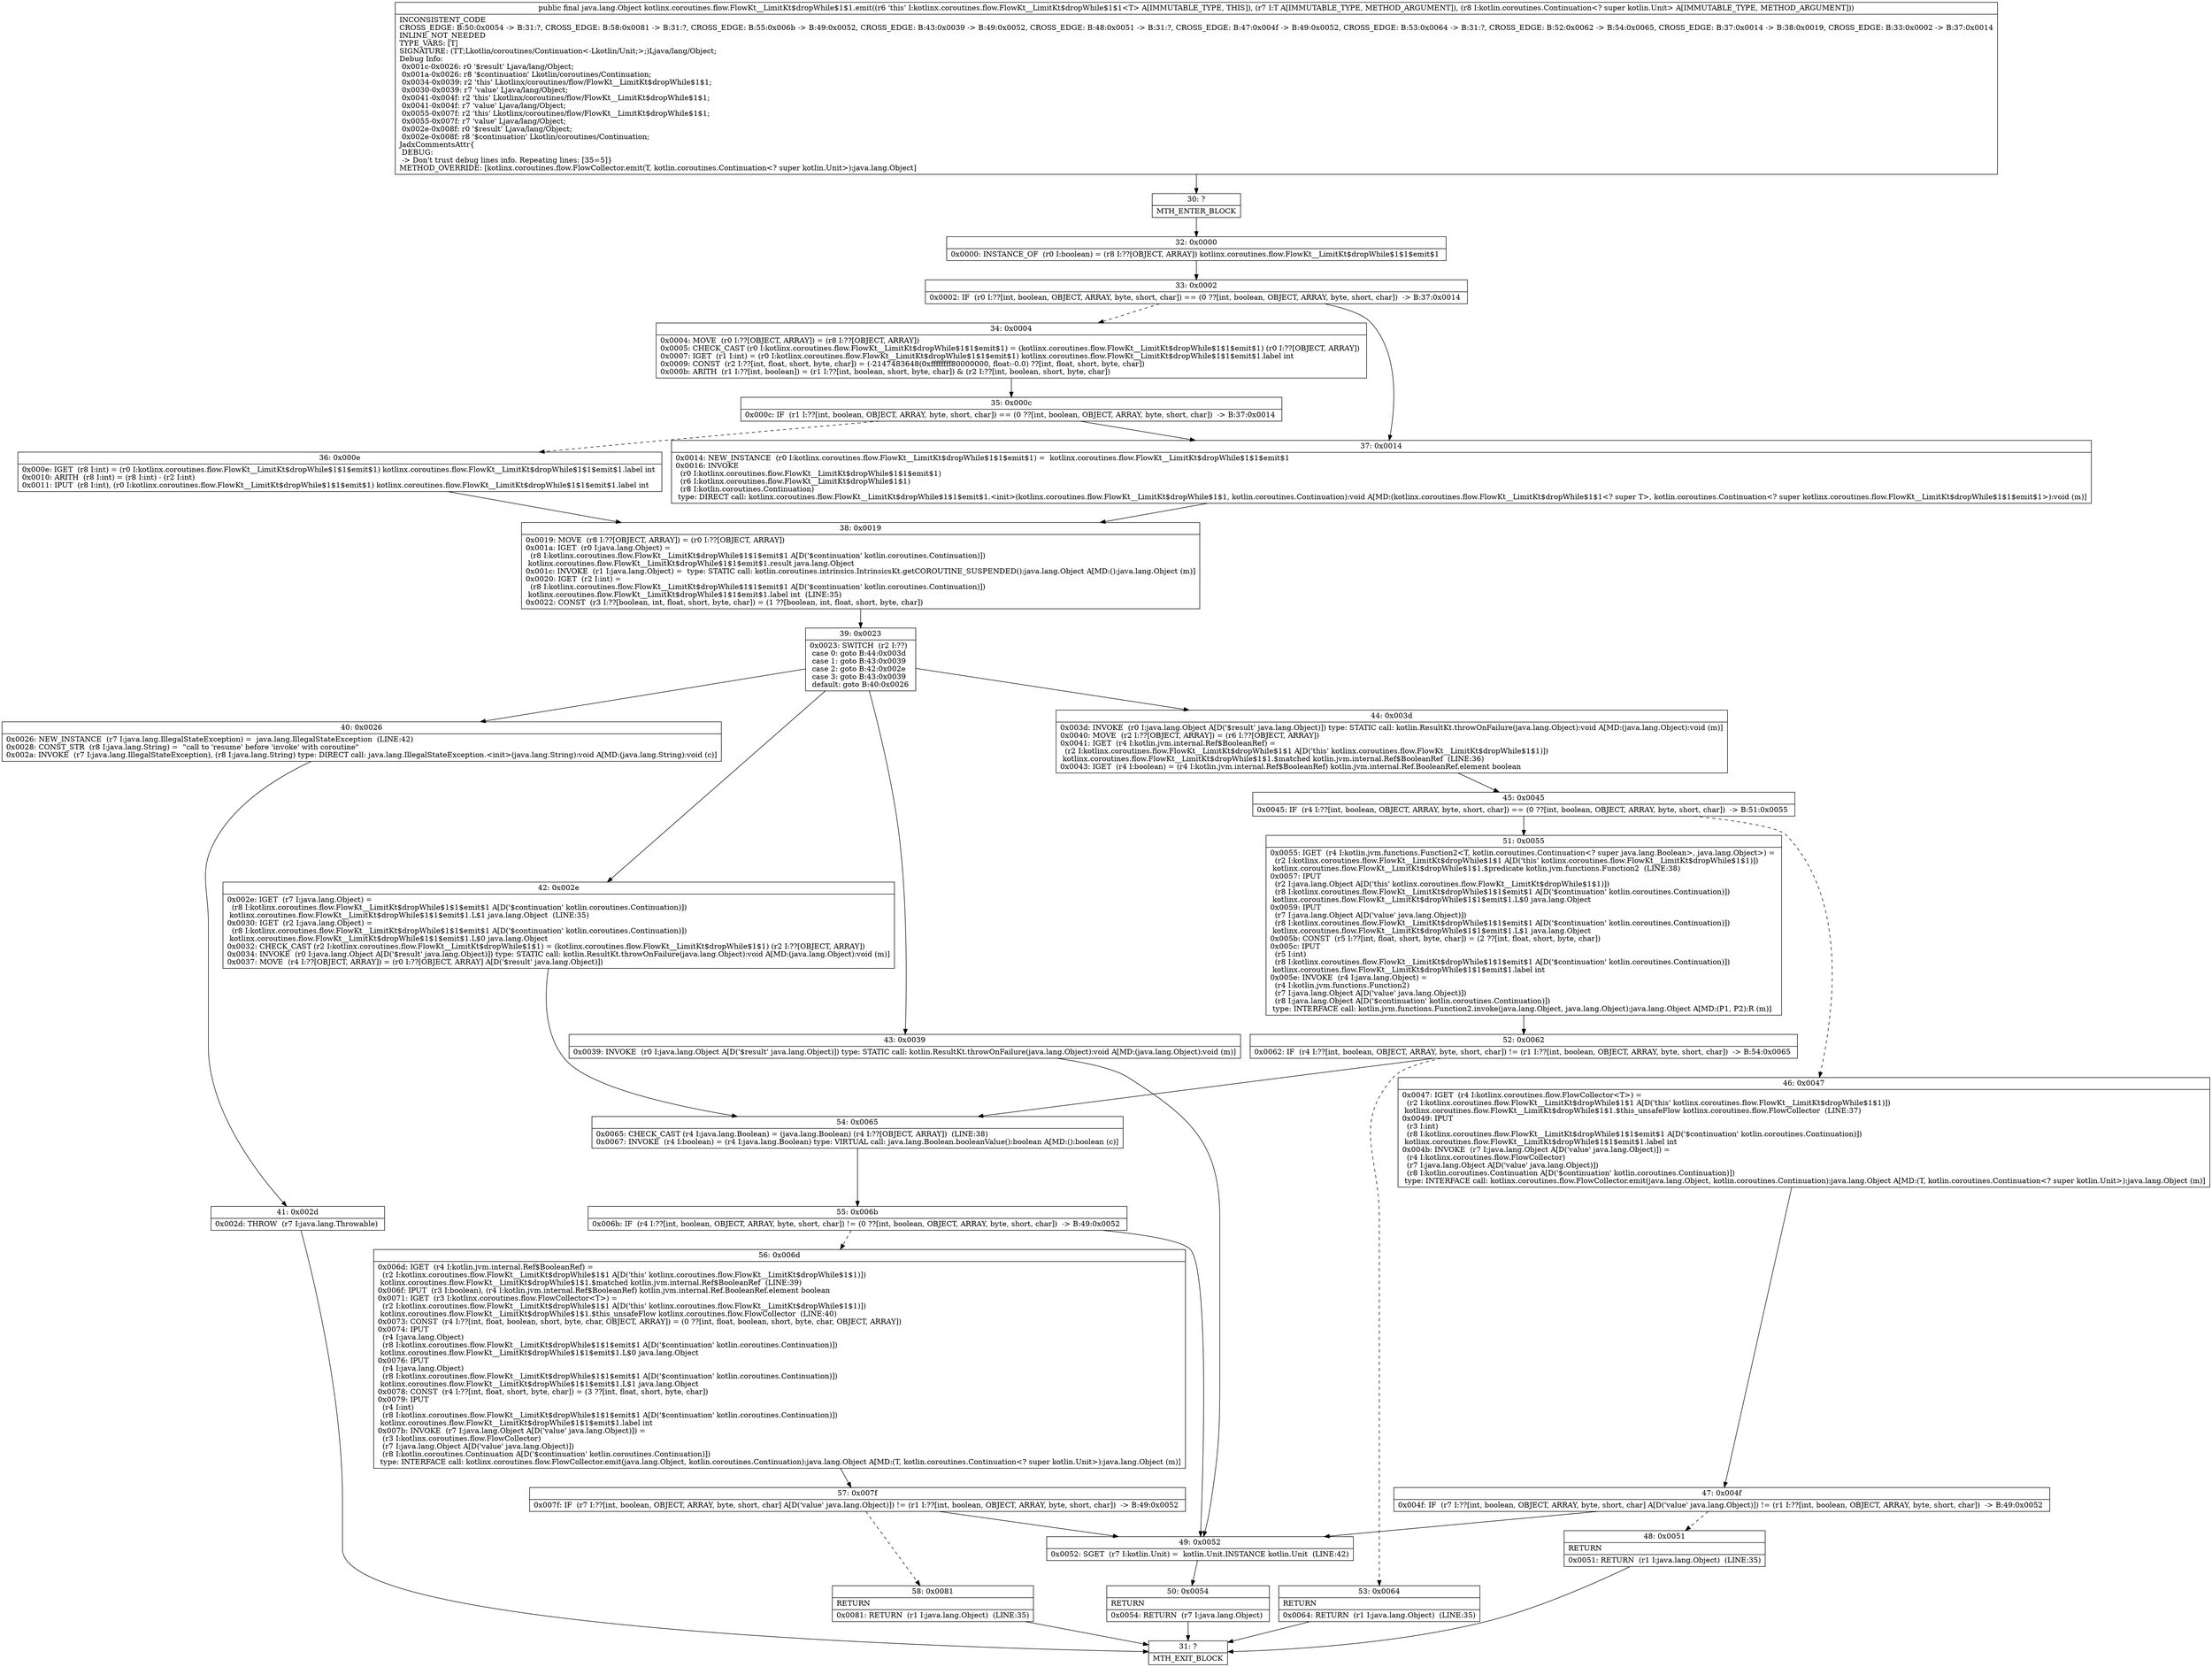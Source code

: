 digraph "CFG forkotlinx.coroutines.flow.FlowKt__LimitKt$dropWhile$1$1.emit(Ljava\/lang\/Object;Lkotlin\/coroutines\/Continuation;)Ljava\/lang\/Object;" {
Node_30 [shape=record,label="{30\:\ ?|MTH_ENTER_BLOCK\l}"];
Node_32 [shape=record,label="{32\:\ 0x0000|0x0000: INSTANCE_OF  (r0 I:boolean) = (r8 I:??[OBJECT, ARRAY]) kotlinx.coroutines.flow.FlowKt__LimitKt$dropWhile$1$1$emit$1 \l}"];
Node_33 [shape=record,label="{33\:\ 0x0002|0x0002: IF  (r0 I:??[int, boolean, OBJECT, ARRAY, byte, short, char]) == (0 ??[int, boolean, OBJECT, ARRAY, byte, short, char])  \-\> B:37:0x0014 \l}"];
Node_34 [shape=record,label="{34\:\ 0x0004|0x0004: MOVE  (r0 I:??[OBJECT, ARRAY]) = (r8 I:??[OBJECT, ARRAY]) \l0x0005: CHECK_CAST (r0 I:kotlinx.coroutines.flow.FlowKt__LimitKt$dropWhile$1$1$emit$1) = (kotlinx.coroutines.flow.FlowKt__LimitKt$dropWhile$1$1$emit$1) (r0 I:??[OBJECT, ARRAY]) \l0x0007: IGET  (r1 I:int) = (r0 I:kotlinx.coroutines.flow.FlowKt__LimitKt$dropWhile$1$1$emit$1) kotlinx.coroutines.flow.FlowKt__LimitKt$dropWhile$1$1$emit$1.label int \l0x0009: CONST  (r2 I:??[int, float, short, byte, char]) = (\-2147483648(0xffffffff80000000, float:\-0.0) ??[int, float, short, byte, char]) \l0x000b: ARITH  (r1 I:??[int, boolean]) = (r1 I:??[int, boolean, short, byte, char]) & (r2 I:??[int, boolean, short, byte, char]) \l}"];
Node_35 [shape=record,label="{35\:\ 0x000c|0x000c: IF  (r1 I:??[int, boolean, OBJECT, ARRAY, byte, short, char]) == (0 ??[int, boolean, OBJECT, ARRAY, byte, short, char])  \-\> B:37:0x0014 \l}"];
Node_36 [shape=record,label="{36\:\ 0x000e|0x000e: IGET  (r8 I:int) = (r0 I:kotlinx.coroutines.flow.FlowKt__LimitKt$dropWhile$1$1$emit$1) kotlinx.coroutines.flow.FlowKt__LimitKt$dropWhile$1$1$emit$1.label int \l0x0010: ARITH  (r8 I:int) = (r8 I:int) \- (r2 I:int) \l0x0011: IPUT  (r8 I:int), (r0 I:kotlinx.coroutines.flow.FlowKt__LimitKt$dropWhile$1$1$emit$1) kotlinx.coroutines.flow.FlowKt__LimitKt$dropWhile$1$1$emit$1.label int \l}"];
Node_38 [shape=record,label="{38\:\ 0x0019|0x0019: MOVE  (r8 I:??[OBJECT, ARRAY]) = (r0 I:??[OBJECT, ARRAY]) \l0x001a: IGET  (r0 I:java.lang.Object) = \l  (r8 I:kotlinx.coroutines.flow.FlowKt__LimitKt$dropWhile$1$1$emit$1 A[D('$continuation' kotlin.coroutines.Continuation)])\l kotlinx.coroutines.flow.FlowKt__LimitKt$dropWhile$1$1$emit$1.result java.lang.Object \l0x001c: INVOKE  (r1 I:java.lang.Object) =  type: STATIC call: kotlin.coroutines.intrinsics.IntrinsicsKt.getCOROUTINE_SUSPENDED():java.lang.Object A[MD:():java.lang.Object (m)]\l0x0020: IGET  (r2 I:int) = \l  (r8 I:kotlinx.coroutines.flow.FlowKt__LimitKt$dropWhile$1$1$emit$1 A[D('$continuation' kotlin.coroutines.Continuation)])\l kotlinx.coroutines.flow.FlowKt__LimitKt$dropWhile$1$1$emit$1.label int  (LINE:35)\l0x0022: CONST  (r3 I:??[boolean, int, float, short, byte, char]) = (1 ??[boolean, int, float, short, byte, char]) \l}"];
Node_39 [shape=record,label="{39\:\ 0x0023|0x0023: SWITCH  (r2 I:??)\l case 0: goto B:44:0x003d\l case 1: goto B:43:0x0039\l case 2: goto B:42:0x002e\l case 3: goto B:43:0x0039\l default: goto B:40:0x0026 \l}"];
Node_40 [shape=record,label="{40\:\ 0x0026|0x0026: NEW_INSTANCE  (r7 I:java.lang.IllegalStateException) =  java.lang.IllegalStateException  (LINE:42)\l0x0028: CONST_STR  (r8 I:java.lang.String) =  \"call to 'resume' before 'invoke' with coroutine\" \l0x002a: INVOKE  (r7 I:java.lang.IllegalStateException), (r8 I:java.lang.String) type: DIRECT call: java.lang.IllegalStateException.\<init\>(java.lang.String):void A[MD:(java.lang.String):void (c)]\l}"];
Node_41 [shape=record,label="{41\:\ 0x002d|0x002d: THROW  (r7 I:java.lang.Throwable) \l}"];
Node_31 [shape=record,label="{31\:\ ?|MTH_EXIT_BLOCK\l}"];
Node_42 [shape=record,label="{42\:\ 0x002e|0x002e: IGET  (r7 I:java.lang.Object) = \l  (r8 I:kotlinx.coroutines.flow.FlowKt__LimitKt$dropWhile$1$1$emit$1 A[D('$continuation' kotlin.coroutines.Continuation)])\l kotlinx.coroutines.flow.FlowKt__LimitKt$dropWhile$1$1$emit$1.L$1 java.lang.Object  (LINE:35)\l0x0030: IGET  (r2 I:java.lang.Object) = \l  (r8 I:kotlinx.coroutines.flow.FlowKt__LimitKt$dropWhile$1$1$emit$1 A[D('$continuation' kotlin.coroutines.Continuation)])\l kotlinx.coroutines.flow.FlowKt__LimitKt$dropWhile$1$1$emit$1.L$0 java.lang.Object \l0x0032: CHECK_CAST (r2 I:kotlinx.coroutines.flow.FlowKt__LimitKt$dropWhile$1$1) = (kotlinx.coroutines.flow.FlowKt__LimitKt$dropWhile$1$1) (r2 I:??[OBJECT, ARRAY]) \l0x0034: INVOKE  (r0 I:java.lang.Object A[D('$result' java.lang.Object)]) type: STATIC call: kotlin.ResultKt.throwOnFailure(java.lang.Object):void A[MD:(java.lang.Object):void (m)]\l0x0037: MOVE  (r4 I:??[OBJECT, ARRAY]) = (r0 I:??[OBJECT, ARRAY] A[D('$result' java.lang.Object)]) \l}"];
Node_54 [shape=record,label="{54\:\ 0x0065|0x0065: CHECK_CAST (r4 I:java.lang.Boolean) = (java.lang.Boolean) (r4 I:??[OBJECT, ARRAY])  (LINE:38)\l0x0067: INVOKE  (r4 I:boolean) = (r4 I:java.lang.Boolean) type: VIRTUAL call: java.lang.Boolean.booleanValue():boolean A[MD:():boolean (c)]\l}"];
Node_55 [shape=record,label="{55\:\ 0x006b|0x006b: IF  (r4 I:??[int, boolean, OBJECT, ARRAY, byte, short, char]) != (0 ??[int, boolean, OBJECT, ARRAY, byte, short, char])  \-\> B:49:0x0052 \l}"];
Node_56 [shape=record,label="{56\:\ 0x006d|0x006d: IGET  (r4 I:kotlin.jvm.internal.Ref$BooleanRef) = \l  (r2 I:kotlinx.coroutines.flow.FlowKt__LimitKt$dropWhile$1$1 A[D('this' kotlinx.coroutines.flow.FlowKt__LimitKt$dropWhile$1$1)])\l kotlinx.coroutines.flow.FlowKt__LimitKt$dropWhile$1$1.$matched kotlin.jvm.internal.Ref$BooleanRef  (LINE:39)\l0x006f: IPUT  (r3 I:boolean), (r4 I:kotlin.jvm.internal.Ref$BooleanRef) kotlin.jvm.internal.Ref.BooleanRef.element boolean \l0x0071: IGET  (r3 I:kotlinx.coroutines.flow.FlowCollector\<T\>) = \l  (r2 I:kotlinx.coroutines.flow.FlowKt__LimitKt$dropWhile$1$1 A[D('this' kotlinx.coroutines.flow.FlowKt__LimitKt$dropWhile$1$1)])\l kotlinx.coroutines.flow.FlowKt__LimitKt$dropWhile$1$1.$this_unsafeFlow kotlinx.coroutines.flow.FlowCollector  (LINE:40)\l0x0073: CONST  (r4 I:??[int, float, boolean, short, byte, char, OBJECT, ARRAY]) = (0 ??[int, float, boolean, short, byte, char, OBJECT, ARRAY]) \l0x0074: IPUT  \l  (r4 I:java.lang.Object)\l  (r8 I:kotlinx.coroutines.flow.FlowKt__LimitKt$dropWhile$1$1$emit$1 A[D('$continuation' kotlin.coroutines.Continuation)])\l kotlinx.coroutines.flow.FlowKt__LimitKt$dropWhile$1$1$emit$1.L$0 java.lang.Object \l0x0076: IPUT  \l  (r4 I:java.lang.Object)\l  (r8 I:kotlinx.coroutines.flow.FlowKt__LimitKt$dropWhile$1$1$emit$1 A[D('$continuation' kotlin.coroutines.Continuation)])\l kotlinx.coroutines.flow.FlowKt__LimitKt$dropWhile$1$1$emit$1.L$1 java.lang.Object \l0x0078: CONST  (r4 I:??[int, float, short, byte, char]) = (3 ??[int, float, short, byte, char]) \l0x0079: IPUT  \l  (r4 I:int)\l  (r8 I:kotlinx.coroutines.flow.FlowKt__LimitKt$dropWhile$1$1$emit$1 A[D('$continuation' kotlin.coroutines.Continuation)])\l kotlinx.coroutines.flow.FlowKt__LimitKt$dropWhile$1$1$emit$1.label int \l0x007b: INVOKE  (r7 I:java.lang.Object A[D('value' java.lang.Object)]) = \l  (r3 I:kotlinx.coroutines.flow.FlowCollector)\l  (r7 I:java.lang.Object A[D('value' java.lang.Object)])\l  (r8 I:kotlin.coroutines.Continuation A[D('$continuation' kotlin.coroutines.Continuation)])\l type: INTERFACE call: kotlinx.coroutines.flow.FlowCollector.emit(java.lang.Object, kotlin.coroutines.Continuation):java.lang.Object A[MD:(T, kotlin.coroutines.Continuation\<? super kotlin.Unit\>):java.lang.Object (m)]\l}"];
Node_57 [shape=record,label="{57\:\ 0x007f|0x007f: IF  (r7 I:??[int, boolean, OBJECT, ARRAY, byte, short, char] A[D('value' java.lang.Object)]) != (r1 I:??[int, boolean, OBJECT, ARRAY, byte, short, char])  \-\> B:49:0x0052 \l}"];
Node_58 [shape=record,label="{58\:\ 0x0081|RETURN\l|0x0081: RETURN  (r1 I:java.lang.Object)  (LINE:35)\l}"];
Node_49 [shape=record,label="{49\:\ 0x0052|0x0052: SGET  (r7 I:kotlin.Unit) =  kotlin.Unit.INSTANCE kotlin.Unit  (LINE:42)\l}"];
Node_50 [shape=record,label="{50\:\ 0x0054|RETURN\l|0x0054: RETURN  (r7 I:java.lang.Object) \l}"];
Node_43 [shape=record,label="{43\:\ 0x0039|0x0039: INVOKE  (r0 I:java.lang.Object A[D('$result' java.lang.Object)]) type: STATIC call: kotlin.ResultKt.throwOnFailure(java.lang.Object):void A[MD:(java.lang.Object):void (m)]\l}"];
Node_44 [shape=record,label="{44\:\ 0x003d|0x003d: INVOKE  (r0 I:java.lang.Object A[D('$result' java.lang.Object)]) type: STATIC call: kotlin.ResultKt.throwOnFailure(java.lang.Object):void A[MD:(java.lang.Object):void (m)]\l0x0040: MOVE  (r2 I:??[OBJECT, ARRAY]) = (r6 I:??[OBJECT, ARRAY]) \l0x0041: IGET  (r4 I:kotlin.jvm.internal.Ref$BooleanRef) = \l  (r2 I:kotlinx.coroutines.flow.FlowKt__LimitKt$dropWhile$1$1 A[D('this' kotlinx.coroutines.flow.FlowKt__LimitKt$dropWhile$1$1)])\l kotlinx.coroutines.flow.FlowKt__LimitKt$dropWhile$1$1.$matched kotlin.jvm.internal.Ref$BooleanRef  (LINE:36)\l0x0043: IGET  (r4 I:boolean) = (r4 I:kotlin.jvm.internal.Ref$BooleanRef) kotlin.jvm.internal.Ref.BooleanRef.element boolean \l}"];
Node_45 [shape=record,label="{45\:\ 0x0045|0x0045: IF  (r4 I:??[int, boolean, OBJECT, ARRAY, byte, short, char]) == (0 ??[int, boolean, OBJECT, ARRAY, byte, short, char])  \-\> B:51:0x0055 \l}"];
Node_46 [shape=record,label="{46\:\ 0x0047|0x0047: IGET  (r4 I:kotlinx.coroutines.flow.FlowCollector\<T\>) = \l  (r2 I:kotlinx.coroutines.flow.FlowKt__LimitKt$dropWhile$1$1 A[D('this' kotlinx.coroutines.flow.FlowKt__LimitKt$dropWhile$1$1)])\l kotlinx.coroutines.flow.FlowKt__LimitKt$dropWhile$1$1.$this_unsafeFlow kotlinx.coroutines.flow.FlowCollector  (LINE:37)\l0x0049: IPUT  \l  (r3 I:int)\l  (r8 I:kotlinx.coroutines.flow.FlowKt__LimitKt$dropWhile$1$1$emit$1 A[D('$continuation' kotlin.coroutines.Continuation)])\l kotlinx.coroutines.flow.FlowKt__LimitKt$dropWhile$1$1$emit$1.label int \l0x004b: INVOKE  (r7 I:java.lang.Object A[D('value' java.lang.Object)]) = \l  (r4 I:kotlinx.coroutines.flow.FlowCollector)\l  (r7 I:java.lang.Object A[D('value' java.lang.Object)])\l  (r8 I:kotlin.coroutines.Continuation A[D('$continuation' kotlin.coroutines.Continuation)])\l type: INTERFACE call: kotlinx.coroutines.flow.FlowCollector.emit(java.lang.Object, kotlin.coroutines.Continuation):java.lang.Object A[MD:(T, kotlin.coroutines.Continuation\<? super kotlin.Unit\>):java.lang.Object (m)]\l}"];
Node_47 [shape=record,label="{47\:\ 0x004f|0x004f: IF  (r7 I:??[int, boolean, OBJECT, ARRAY, byte, short, char] A[D('value' java.lang.Object)]) != (r1 I:??[int, boolean, OBJECT, ARRAY, byte, short, char])  \-\> B:49:0x0052 \l}"];
Node_48 [shape=record,label="{48\:\ 0x0051|RETURN\l|0x0051: RETURN  (r1 I:java.lang.Object)  (LINE:35)\l}"];
Node_51 [shape=record,label="{51\:\ 0x0055|0x0055: IGET  (r4 I:kotlin.jvm.functions.Function2\<T, kotlin.coroutines.Continuation\<? super java.lang.Boolean\>, java.lang.Object\>) = \l  (r2 I:kotlinx.coroutines.flow.FlowKt__LimitKt$dropWhile$1$1 A[D('this' kotlinx.coroutines.flow.FlowKt__LimitKt$dropWhile$1$1)])\l kotlinx.coroutines.flow.FlowKt__LimitKt$dropWhile$1$1.$predicate kotlin.jvm.functions.Function2  (LINE:38)\l0x0057: IPUT  \l  (r2 I:java.lang.Object A[D('this' kotlinx.coroutines.flow.FlowKt__LimitKt$dropWhile$1$1)])\l  (r8 I:kotlinx.coroutines.flow.FlowKt__LimitKt$dropWhile$1$1$emit$1 A[D('$continuation' kotlin.coroutines.Continuation)])\l kotlinx.coroutines.flow.FlowKt__LimitKt$dropWhile$1$1$emit$1.L$0 java.lang.Object \l0x0059: IPUT  \l  (r7 I:java.lang.Object A[D('value' java.lang.Object)])\l  (r8 I:kotlinx.coroutines.flow.FlowKt__LimitKt$dropWhile$1$1$emit$1 A[D('$continuation' kotlin.coroutines.Continuation)])\l kotlinx.coroutines.flow.FlowKt__LimitKt$dropWhile$1$1$emit$1.L$1 java.lang.Object \l0x005b: CONST  (r5 I:??[int, float, short, byte, char]) = (2 ??[int, float, short, byte, char]) \l0x005c: IPUT  \l  (r5 I:int)\l  (r8 I:kotlinx.coroutines.flow.FlowKt__LimitKt$dropWhile$1$1$emit$1 A[D('$continuation' kotlin.coroutines.Continuation)])\l kotlinx.coroutines.flow.FlowKt__LimitKt$dropWhile$1$1$emit$1.label int \l0x005e: INVOKE  (r4 I:java.lang.Object) = \l  (r4 I:kotlin.jvm.functions.Function2)\l  (r7 I:java.lang.Object A[D('value' java.lang.Object)])\l  (r8 I:java.lang.Object A[D('$continuation' kotlin.coroutines.Continuation)])\l type: INTERFACE call: kotlin.jvm.functions.Function2.invoke(java.lang.Object, java.lang.Object):java.lang.Object A[MD:(P1, P2):R (m)]\l}"];
Node_52 [shape=record,label="{52\:\ 0x0062|0x0062: IF  (r4 I:??[int, boolean, OBJECT, ARRAY, byte, short, char]) != (r1 I:??[int, boolean, OBJECT, ARRAY, byte, short, char])  \-\> B:54:0x0065 \l}"];
Node_53 [shape=record,label="{53\:\ 0x0064|RETURN\l|0x0064: RETURN  (r1 I:java.lang.Object)  (LINE:35)\l}"];
Node_37 [shape=record,label="{37\:\ 0x0014|0x0014: NEW_INSTANCE  (r0 I:kotlinx.coroutines.flow.FlowKt__LimitKt$dropWhile$1$1$emit$1) =  kotlinx.coroutines.flow.FlowKt__LimitKt$dropWhile$1$1$emit$1 \l0x0016: INVOKE  \l  (r0 I:kotlinx.coroutines.flow.FlowKt__LimitKt$dropWhile$1$1$emit$1)\l  (r6 I:kotlinx.coroutines.flow.FlowKt__LimitKt$dropWhile$1$1)\l  (r8 I:kotlin.coroutines.Continuation)\l type: DIRECT call: kotlinx.coroutines.flow.FlowKt__LimitKt$dropWhile$1$1$emit$1.\<init\>(kotlinx.coroutines.flow.FlowKt__LimitKt$dropWhile$1$1, kotlin.coroutines.Continuation):void A[MD:(kotlinx.coroutines.flow.FlowKt__LimitKt$dropWhile$1$1\<? super T\>, kotlin.coroutines.Continuation\<? super kotlinx.coroutines.flow.FlowKt__LimitKt$dropWhile$1$1$emit$1\>):void (m)]\l}"];
MethodNode[shape=record,label="{public final java.lang.Object kotlinx.coroutines.flow.FlowKt__LimitKt$dropWhile$1$1.emit((r6 'this' I:kotlinx.coroutines.flow.FlowKt__LimitKt$dropWhile$1$1\<T\> A[IMMUTABLE_TYPE, THIS]), (r7 I:T A[IMMUTABLE_TYPE, METHOD_ARGUMENT]), (r8 I:kotlin.coroutines.Continuation\<? super kotlin.Unit\> A[IMMUTABLE_TYPE, METHOD_ARGUMENT]))  | INCONSISTENT_CODE\lCROSS_EDGE: B:50:0x0054 \-\> B:31:?, CROSS_EDGE: B:58:0x0081 \-\> B:31:?, CROSS_EDGE: B:55:0x006b \-\> B:49:0x0052, CROSS_EDGE: B:43:0x0039 \-\> B:49:0x0052, CROSS_EDGE: B:48:0x0051 \-\> B:31:?, CROSS_EDGE: B:47:0x004f \-\> B:49:0x0052, CROSS_EDGE: B:53:0x0064 \-\> B:31:?, CROSS_EDGE: B:52:0x0062 \-\> B:54:0x0065, CROSS_EDGE: B:37:0x0014 \-\> B:38:0x0019, CROSS_EDGE: B:33:0x0002 \-\> B:37:0x0014\lINLINE_NOT_NEEDED\lTYPE_VARS: [T]\lSIGNATURE: (TT;Lkotlin\/coroutines\/Continuation\<\-Lkotlin\/Unit;\>;)Ljava\/lang\/Object;\lDebug Info:\l  0x001c\-0x0026: r0 '$result' Ljava\/lang\/Object;\l  0x001a\-0x0026: r8 '$continuation' Lkotlin\/coroutines\/Continuation;\l  0x0034\-0x0039: r2 'this' Lkotlinx\/coroutines\/flow\/FlowKt__LimitKt$dropWhile$1$1;\l  0x0030\-0x0039: r7 'value' Ljava\/lang\/Object;\l  0x0041\-0x004f: r2 'this' Lkotlinx\/coroutines\/flow\/FlowKt__LimitKt$dropWhile$1$1;\l  0x0041\-0x004f: r7 'value' Ljava\/lang\/Object;\l  0x0055\-0x007f: r2 'this' Lkotlinx\/coroutines\/flow\/FlowKt__LimitKt$dropWhile$1$1;\l  0x0055\-0x007f: r7 'value' Ljava\/lang\/Object;\l  0x002e\-0x008f: r0 '$result' Ljava\/lang\/Object;\l  0x002e\-0x008f: r8 '$continuation' Lkotlin\/coroutines\/Continuation;\lJadxCommentsAttr\{\l DEBUG: \l \-\> Don't trust debug lines info. Repeating lines: [35=5]\}\lMETHOD_OVERRIDE: [kotlinx.coroutines.flow.FlowCollector.emit(T, kotlin.coroutines.Continuation\<? super kotlin.Unit\>):java.lang.Object]\l}"];
MethodNode -> Node_30;Node_30 -> Node_32;
Node_32 -> Node_33;
Node_33 -> Node_34[style=dashed];
Node_33 -> Node_37;
Node_34 -> Node_35;
Node_35 -> Node_36[style=dashed];
Node_35 -> Node_37;
Node_36 -> Node_38;
Node_38 -> Node_39;
Node_39 -> Node_40;
Node_39 -> Node_42;
Node_39 -> Node_43;
Node_39 -> Node_44;
Node_40 -> Node_41;
Node_41 -> Node_31;
Node_42 -> Node_54;
Node_54 -> Node_55;
Node_55 -> Node_56[style=dashed];
Node_55 -> Node_49;
Node_56 -> Node_57;
Node_57 -> Node_49;
Node_57 -> Node_58[style=dashed];
Node_58 -> Node_31;
Node_49 -> Node_50;
Node_50 -> Node_31;
Node_43 -> Node_49;
Node_44 -> Node_45;
Node_45 -> Node_46[style=dashed];
Node_45 -> Node_51;
Node_46 -> Node_47;
Node_47 -> Node_48[style=dashed];
Node_47 -> Node_49;
Node_48 -> Node_31;
Node_51 -> Node_52;
Node_52 -> Node_53[style=dashed];
Node_52 -> Node_54;
Node_53 -> Node_31;
Node_37 -> Node_38;
}

